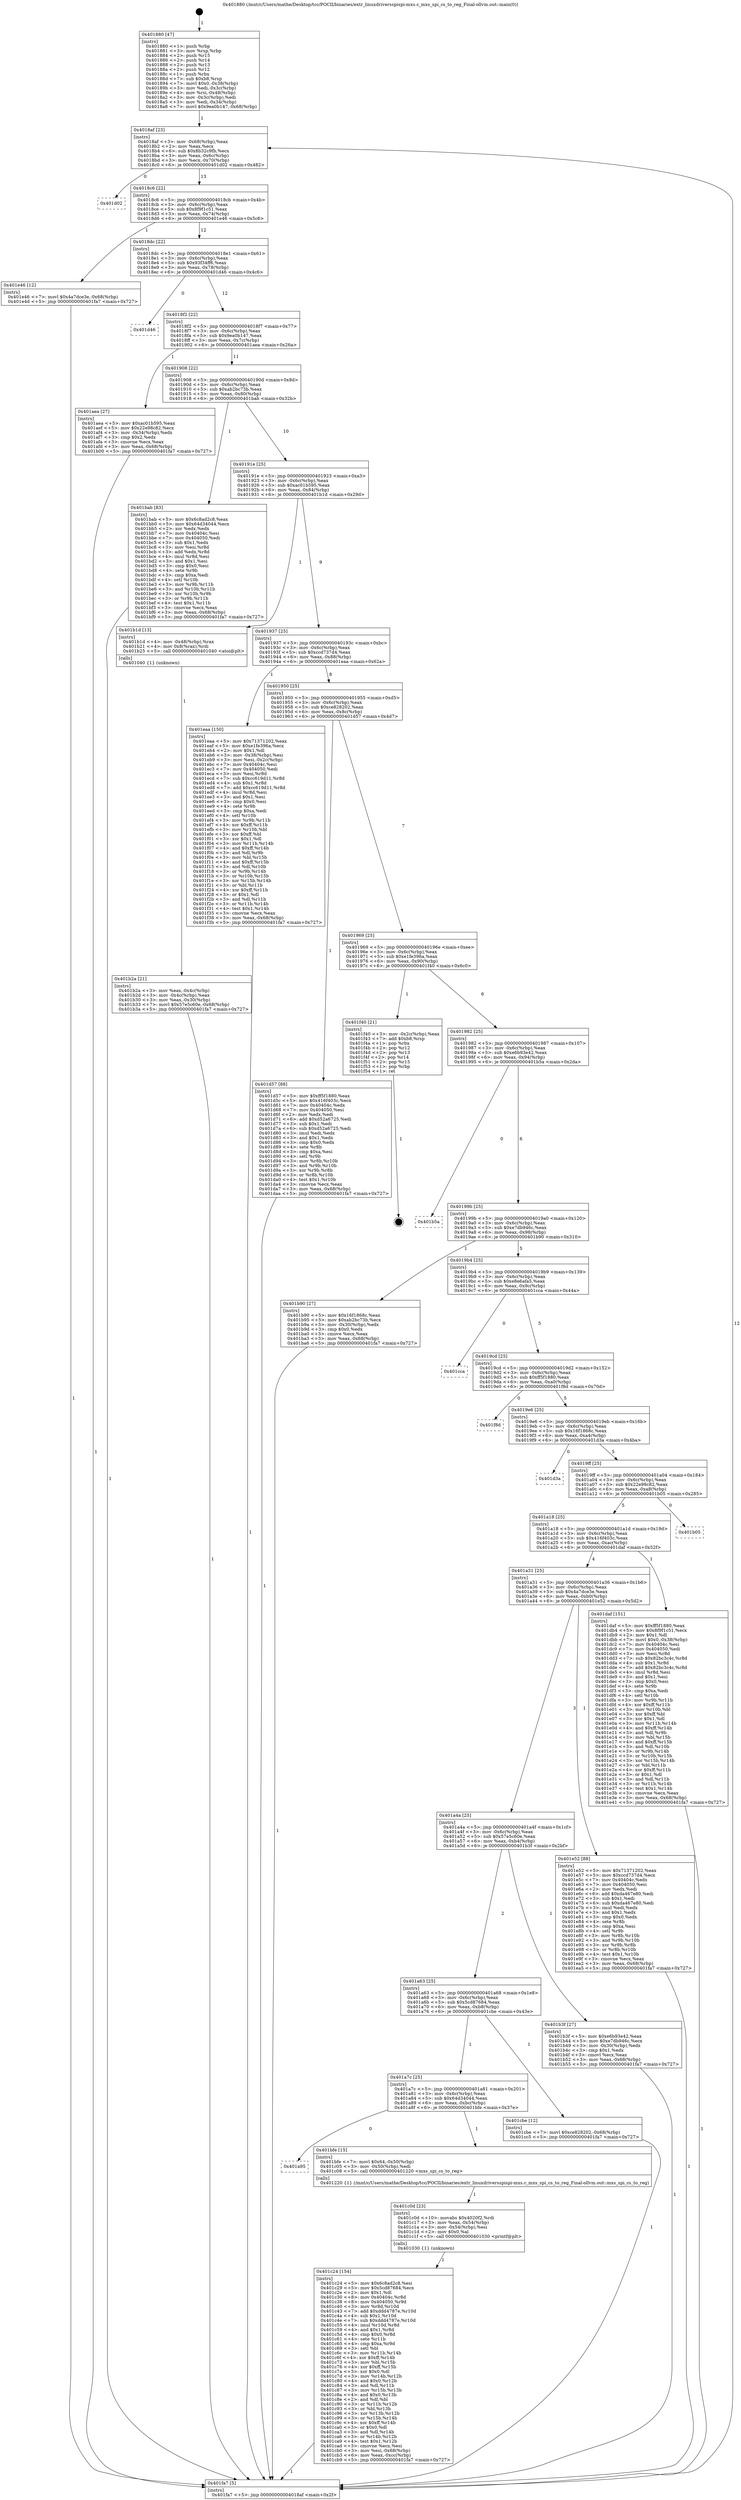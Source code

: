 digraph "0x401880" {
  label = "0x401880 (/mnt/c/Users/mathe/Desktop/tcc/POCII/binaries/extr_linuxdriversspispi-mxs.c_mxs_spi_cs_to_reg_Final-ollvm.out::main(0))"
  labelloc = "t"
  node[shape=record]

  Entry [label="",width=0.3,height=0.3,shape=circle,fillcolor=black,style=filled]
  "0x4018af" [label="{
     0x4018af [23]\l
     | [instrs]\l
     &nbsp;&nbsp;0x4018af \<+3\>: mov -0x68(%rbp),%eax\l
     &nbsp;&nbsp;0x4018b2 \<+2\>: mov %eax,%ecx\l
     &nbsp;&nbsp;0x4018b4 \<+6\>: sub $0x8b32c9fb,%ecx\l
     &nbsp;&nbsp;0x4018ba \<+3\>: mov %eax,-0x6c(%rbp)\l
     &nbsp;&nbsp;0x4018bd \<+3\>: mov %ecx,-0x70(%rbp)\l
     &nbsp;&nbsp;0x4018c0 \<+6\>: je 0000000000401d02 \<main+0x482\>\l
  }"]
  "0x401d02" [label="{
     0x401d02\l
  }", style=dashed]
  "0x4018c6" [label="{
     0x4018c6 [22]\l
     | [instrs]\l
     &nbsp;&nbsp;0x4018c6 \<+5\>: jmp 00000000004018cb \<main+0x4b\>\l
     &nbsp;&nbsp;0x4018cb \<+3\>: mov -0x6c(%rbp),%eax\l
     &nbsp;&nbsp;0x4018ce \<+5\>: sub $0x8f9f1c51,%eax\l
     &nbsp;&nbsp;0x4018d3 \<+3\>: mov %eax,-0x74(%rbp)\l
     &nbsp;&nbsp;0x4018d6 \<+6\>: je 0000000000401e46 \<main+0x5c6\>\l
  }"]
  Exit [label="",width=0.3,height=0.3,shape=circle,fillcolor=black,style=filled,peripheries=2]
  "0x401e46" [label="{
     0x401e46 [12]\l
     | [instrs]\l
     &nbsp;&nbsp;0x401e46 \<+7\>: movl $0x4a7dce3e,-0x68(%rbp)\l
     &nbsp;&nbsp;0x401e4d \<+5\>: jmp 0000000000401fa7 \<main+0x727\>\l
  }"]
  "0x4018dc" [label="{
     0x4018dc [22]\l
     | [instrs]\l
     &nbsp;&nbsp;0x4018dc \<+5\>: jmp 00000000004018e1 \<main+0x61\>\l
     &nbsp;&nbsp;0x4018e1 \<+3\>: mov -0x6c(%rbp),%eax\l
     &nbsp;&nbsp;0x4018e4 \<+5\>: sub $0x93f34ff6,%eax\l
     &nbsp;&nbsp;0x4018e9 \<+3\>: mov %eax,-0x78(%rbp)\l
     &nbsp;&nbsp;0x4018ec \<+6\>: je 0000000000401d46 \<main+0x4c6\>\l
  }"]
  "0x401c24" [label="{
     0x401c24 [154]\l
     | [instrs]\l
     &nbsp;&nbsp;0x401c24 \<+5\>: mov $0x6c8ad2c8,%esi\l
     &nbsp;&nbsp;0x401c29 \<+5\>: mov $0x5cd87684,%ecx\l
     &nbsp;&nbsp;0x401c2e \<+2\>: mov $0x1,%dl\l
     &nbsp;&nbsp;0x401c30 \<+8\>: mov 0x40404c,%r8d\l
     &nbsp;&nbsp;0x401c38 \<+8\>: mov 0x404050,%r9d\l
     &nbsp;&nbsp;0x401c40 \<+3\>: mov %r8d,%r10d\l
     &nbsp;&nbsp;0x401c43 \<+7\>: add $0xddd4787e,%r10d\l
     &nbsp;&nbsp;0x401c4a \<+4\>: sub $0x1,%r10d\l
     &nbsp;&nbsp;0x401c4e \<+7\>: sub $0xddd4787e,%r10d\l
     &nbsp;&nbsp;0x401c55 \<+4\>: imul %r10d,%r8d\l
     &nbsp;&nbsp;0x401c59 \<+4\>: and $0x1,%r8d\l
     &nbsp;&nbsp;0x401c5d \<+4\>: cmp $0x0,%r8d\l
     &nbsp;&nbsp;0x401c61 \<+4\>: sete %r11b\l
     &nbsp;&nbsp;0x401c65 \<+4\>: cmp $0xa,%r9d\l
     &nbsp;&nbsp;0x401c69 \<+3\>: setl %bl\l
     &nbsp;&nbsp;0x401c6c \<+3\>: mov %r11b,%r14b\l
     &nbsp;&nbsp;0x401c6f \<+4\>: xor $0xff,%r14b\l
     &nbsp;&nbsp;0x401c73 \<+3\>: mov %bl,%r15b\l
     &nbsp;&nbsp;0x401c76 \<+4\>: xor $0xff,%r15b\l
     &nbsp;&nbsp;0x401c7a \<+3\>: xor $0x0,%dl\l
     &nbsp;&nbsp;0x401c7d \<+3\>: mov %r14b,%r12b\l
     &nbsp;&nbsp;0x401c80 \<+4\>: and $0x0,%r12b\l
     &nbsp;&nbsp;0x401c84 \<+3\>: and %dl,%r11b\l
     &nbsp;&nbsp;0x401c87 \<+3\>: mov %r15b,%r13b\l
     &nbsp;&nbsp;0x401c8a \<+4\>: and $0x0,%r13b\l
     &nbsp;&nbsp;0x401c8e \<+2\>: and %dl,%bl\l
     &nbsp;&nbsp;0x401c90 \<+3\>: or %r11b,%r12b\l
     &nbsp;&nbsp;0x401c93 \<+3\>: or %bl,%r13b\l
     &nbsp;&nbsp;0x401c96 \<+3\>: xor %r13b,%r12b\l
     &nbsp;&nbsp;0x401c99 \<+3\>: or %r15b,%r14b\l
     &nbsp;&nbsp;0x401c9c \<+4\>: xor $0xff,%r14b\l
     &nbsp;&nbsp;0x401ca0 \<+3\>: or $0x0,%dl\l
     &nbsp;&nbsp;0x401ca3 \<+3\>: and %dl,%r14b\l
     &nbsp;&nbsp;0x401ca6 \<+3\>: or %r14b,%r12b\l
     &nbsp;&nbsp;0x401ca9 \<+4\>: test $0x1,%r12b\l
     &nbsp;&nbsp;0x401cad \<+3\>: cmovne %ecx,%esi\l
     &nbsp;&nbsp;0x401cb0 \<+3\>: mov %esi,-0x68(%rbp)\l
     &nbsp;&nbsp;0x401cb3 \<+6\>: mov %eax,-0xcc(%rbp)\l
     &nbsp;&nbsp;0x401cb9 \<+5\>: jmp 0000000000401fa7 \<main+0x727\>\l
  }"]
  "0x401d46" [label="{
     0x401d46\l
  }", style=dashed]
  "0x4018f2" [label="{
     0x4018f2 [22]\l
     | [instrs]\l
     &nbsp;&nbsp;0x4018f2 \<+5\>: jmp 00000000004018f7 \<main+0x77\>\l
     &nbsp;&nbsp;0x4018f7 \<+3\>: mov -0x6c(%rbp),%eax\l
     &nbsp;&nbsp;0x4018fa \<+5\>: sub $0x9ea0b147,%eax\l
     &nbsp;&nbsp;0x4018ff \<+3\>: mov %eax,-0x7c(%rbp)\l
     &nbsp;&nbsp;0x401902 \<+6\>: je 0000000000401aea \<main+0x26a\>\l
  }"]
  "0x401c0d" [label="{
     0x401c0d [23]\l
     | [instrs]\l
     &nbsp;&nbsp;0x401c0d \<+10\>: movabs $0x4020f2,%rdi\l
     &nbsp;&nbsp;0x401c17 \<+3\>: mov %eax,-0x54(%rbp)\l
     &nbsp;&nbsp;0x401c1a \<+3\>: mov -0x54(%rbp),%esi\l
     &nbsp;&nbsp;0x401c1d \<+2\>: mov $0x0,%al\l
     &nbsp;&nbsp;0x401c1f \<+5\>: call 0000000000401030 \<printf@plt\>\l
     | [calls]\l
     &nbsp;&nbsp;0x401030 \{1\} (unknown)\l
  }"]
  "0x401aea" [label="{
     0x401aea [27]\l
     | [instrs]\l
     &nbsp;&nbsp;0x401aea \<+5\>: mov $0xac01b595,%eax\l
     &nbsp;&nbsp;0x401aef \<+5\>: mov $0x22e98c82,%ecx\l
     &nbsp;&nbsp;0x401af4 \<+3\>: mov -0x34(%rbp),%edx\l
     &nbsp;&nbsp;0x401af7 \<+3\>: cmp $0x2,%edx\l
     &nbsp;&nbsp;0x401afa \<+3\>: cmovne %ecx,%eax\l
     &nbsp;&nbsp;0x401afd \<+3\>: mov %eax,-0x68(%rbp)\l
     &nbsp;&nbsp;0x401b00 \<+5\>: jmp 0000000000401fa7 \<main+0x727\>\l
  }"]
  "0x401908" [label="{
     0x401908 [22]\l
     | [instrs]\l
     &nbsp;&nbsp;0x401908 \<+5\>: jmp 000000000040190d \<main+0x8d\>\l
     &nbsp;&nbsp;0x40190d \<+3\>: mov -0x6c(%rbp),%eax\l
     &nbsp;&nbsp;0x401910 \<+5\>: sub $0xab2bc73b,%eax\l
     &nbsp;&nbsp;0x401915 \<+3\>: mov %eax,-0x80(%rbp)\l
     &nbsp;&nbsp;0x401918 \<+6\>: je 0000000000401bab \<main+0x32b\>\l
  }"]
  "0x401fa7" [label="{
     0x401fa7 [5]\l
     | [instrs]\l
     &nbsp;&nbsp;0x401fa7 \<+5\>: jmp 00000000004018af \<main+0x2f\>\l
  }"]
  "0x401880" [label="{
     0x401880 [47]\l
     | [instrs]\l
     &nbsp;&nbsp;0x401880 \<+1\>: push %rbp\l
     &nbsp;&nbsp;0x401881 \<+3\>: mov %rsp,%rbp\l
     &nbsp;&nbsp;0x401884 \<+2\>: push %r15\l
     &nbsp;&nbsp;0x401886 \<+2\>: push %r14\l
     &nbsp;&nbsp;0x401888 \<+2\>: push %r13\l
     &nbsp;&nbsp;0x40188a \<+2\>: push %r12\l
     &nbsp;&nbsp;0x40188c \<+1\>: push %rbx\l
     &nbsp;&nbsp;0x40188d \<+7\>: sub $0xb8,%rsp\l
     &nbsp;&nbsp;0x401894 \<+7\>: movl $0x0,-0x38(%rbp)\l
     &nbsp;&nbsp;0x40189b \<+3\>: mov %edi,-0x3c(%rbp)\l
     &nbsp;&nbsp;0x40189e \<+4\>: mov %rsi,-0x48(%rbp)\l
     &nbsp;&nbsp;0x4018a2 \<+3\>: mov -0x3c(%rbp),%edi\l
     &nbsp;&nbsp;0x4018a5 \<+3\>: mov %edi,-0x34(%rbp)\l
     &nbsp;&nbsp;0x4018a8 \<+7\>: movl $0x9ea0b147,-0x68(%rbp)\l
  }"]
  "0x401a95" [label="{
     0x401a95\l
  }", style=dashed]
  "0x401bab" [label="{
     0x401bab [83]\l
     | [instrs]\l
     &nbsp;&nbsp;0x401bab \<+5\>: mov $0x6c8ad2c8,%eax\l
     &nbsp;&nbsp;0x401bb0 \<+5\>: mov $0x64d34044,%ecx\l
     &nbsp;&nbsp;0x401bb5 \<+2\>: xor %edx,%edx\l
     &nbsp;&nbsp;0x401bb7 \<+7\>: mov 0x40404c,%esi\l
     &nbsp;&nbsp;0x401bbe \<+7\>: mov 0x404050,%edi\l
     &nbsp;&nbsp;0x401bc5 \<+3\>: sub $0x1,%edx\l
     &nbsp;&nbsp;0x401bc8 \<+3\>: mov %esi,%r8d\l
     &nbsp;&nbsp;0x401bcb \<+3\>: add %edx,%r8d\l
     &nbsp;&nbsp;0x401bce \<+4\>: imul %r8d,%esi\l
     &nbsp;&nbsp;0x401bd2 \<+3\>: and $0x1,%esi\l
     &nbsp;&nbsp;0x401bd5 \<+3\>: cmp $0x0,%esi\l
     &nbsp;&nbsp;0x401bd8 \<+4\>: sete %r9b\l
     &nbsp;&nbsp;0x401bdc \<+3\>: cmp $0xa,%edi\l
     &nbsp;&nbsp;0x401bdf \<+4\>: setl %r10b\l
     &nbsp;&nbsp;0x401be3 \<+3\>: mov %r9b,%r11b\l
     &nbsp;&nbsp;0x401be6 \<+3\>: and %r10b,%r11b\l
     &nbsp;&nbsp;0x401be9 \<+3\>: xor %r10b,%r9b\l
     &nbsp;&nbsp;0x401bec \<+3\>: or %r9b,%r11b\l
     &nbsp;&nbsp;0x401bef \<+4\>: test $0x1,%r11b\l
     &nbsp;&nbsp;0x401bf3 \<+3\>: cmovne %ecx,%eax\l
     &nbsp;&nbsp;0x401bf6 \<+3\>: mov %eax,-0x68(%rbp)\l
     &nbsp;&nbsp;0x401bf9 \<+5\>: jmp 0000000000401fa7 \<main+0x727\>\l
  }"]
  "0x40191e" [label="{
     0x40191e [25]\l
     | [instrs]\l
     &nbsp;&nbsp;0x40191e \<+5\>: jmp 0000000000401923 \<main+0xa3\>\l
     &nbsp;&nbsp;0x401923 \<+3\>: mov -0x6c(%rbp),%eax\l
     &nbsp;&nbsp;0x401926 \<+5\>: sub $0xac01b595,%eax\l
     &nbsp;&nbsp;0x40192b \<+6\>: mov %eax,-0x84(%rbp)\l
     &nbsp;&nbsp;0x401931 \<+6\>: je 0000000000401b1d \<main+0x29d\>\l
  }"]
  "0x401bfe" [label="{
     0x401bfe [15]\l
     | [instrs]\l
     &nbsp;&nbsp;0x401bfe \<+7\>: movl $0x64,-0x50(%rbp)\l
     &nbsp;&nbsp;0x401c05 \<+3\>: mov -0x50(%rbp),%edi\l
     &nbsp;&nbsp;0x401c08 \<+5\>: call 0000000000401220 \<mxs_spi_cs_to_reg\>\l
     | [calls]\l
     &nbsp;&nbsp;0x401220 \{1\} (/mnt/c/Users/mathe/Desktop/tcc/POCII/binaries/extr_linuxdriversspispi-mxs.c_mxs_spi_cs_to_reg_Final-ollvm.out::mxs_spi_cs_to_reg)\l
  }"]
  "0x401b1d" [label="{
     0x401b1d [13]\l
     | [instrs]\l
     &nbsp;&nbsp;0x401b1d \<+4\>: mov -0x48(%rbp),%rax\l
     &nbsp;&nbsp;0x401b21 \<+4\>: mov 0x8(%rax),%rdi\l
     &nbsp;&nbsp;0x401b25 \<+5\>: call 0000000000401040 \<atoi@plt\>\l
     | [calls]\l
     &nbsp;&nbsp;0x401040 \{1\} (unknown)\l
  }"]
  "0x401937" [label="{
     0x401937 [25]\l
     | [instrs]\l
     &nbsp;&nbsp;0x401937 \<+5\>: jmp 000000000040193c \<main+0xbc\>\l
     &nbsp;&nbsp;0x40193c \<+3\>: mov -0x6c(%rbp),%eax\l
     &nbsp;&nbsp;0x40193f \<+5\>: sub $0xccd737d4,%eax\l
     &nbsp;&nbsp;0x401944 \<+6\>: mov %eax,-0x88(%rbp)\l
     &nbsp;&nbsp;0x40194a \<+6\>: je 0000000000401eaa \<main+0x62a\>\l
  }"]
  "0x401b2a" [label="{
     0x401b2a [21]\l
     | [instrs]\l
     &nbsp;&nbsp;0x401b2a \<+3\>: mov %eax,-0x4c(%rbp)\l
     &nbsp;&nbsp;0x401b2d \<+3\>: mov -0x4c(%rbp),%eax\l
     &nbsp;&nbsp;0x401b30 \<+3\>: mov %eax,-0x30(%rbp)\l
     &nbsp;&nbsp;0x401b33 \<+7\>: movl $0x57e5c60e,-0x68(%rbp)\l
     &nbsp;&nbsp;0x401b3a \<+5\>: jmp 0000000000401fa7 \<main+0x727\>\l
  }"]
  "0x401a7c" [label="{
     0x401a7c [25]\l
     | [instrs]\l
     &nbsp;&nbsp;0x401a7c \<+5\>: jmp 0000000000401a81 \<main+0x201\>\l
     &nbsp;&nbsp;0x401a81 \<+3\>: mov -0x6c(%rbp),%eax\l
     &nbsp;&nbsp;0x401a84 \<+5\>: sub $0x64d34044,%eax\l
     &nbsp;&nbsp;0x401a89 \<+6\>: mov %eax,-0xbc(%rbp)\l
     &nbsp;&nbsp;0x401a8f \<+6\>: je 0000000000401bfe \<main+0x37e\>\l
  }"]
  "0x401eaa" [label="{
     0x401eaa [150]\l
     | [instrs]\l
     &nbsp;&nbsp;0x401eaa \<+5\>: mov $0x71371202,%eax\l
     &nbsp;&nbsp;0x401eaf \<+5\>: mov $0xe1fe396a,%ecx\l
     &nbsp;&nbsp;0x401eb4 \<+2\>: mov $0x1,%dl\l
     &nbsp;&nbsp;0x401eb6 \<+3\>: mov -0x38(%rbp),%esi\l
     &nbsp;&nbsp;0x401eb9 \<+3\>: mov %esi,-0x2c(%rbp)\l
     &nbsp;&nbsp;0x401ebc \<+7\>: mov 0x40404c,%esi\l
     &nbsp;&nbsp;0x401ec3 \<+7\>: mov 0x404050,%edi\l
     &nbsp;&nbsp;0x401eca \<+3\>: mov %esi,%r8d\l
     &nbsp;&nbsp;0x401ecd \<+7\>: sub $0xcc619d11,%r8d\l
     &nbsp;&nbsp;0x401ed4 \<+4\>: sub $0x1,%r8d\l
     &nbsp;&nbsp;0x401ed8 \<+7\>: add $0xcc619d11,%r8d\l
     &nbsp;&nbsp;0x401edf \<+4\>: imul %r8d,%esi\l
     &nbsp;&nbsp;0x401ee3 \<+3\>: and $0x1,%esi\l
     &nbsp;&nbsp;0x401ee6 \<+3\>: cmp $0x0,%esi\l
     &nbsp;&nbsp;0x401ee9 \<+4\>: sete %r9b\l
     &nbsp;&nbsp;0x401eed \<+3\>: cmp $0xa,%edi\l
     &nbsp;&nbsp;0x401ef0 \<+4\>: setl %r10b\l
     &nbsp;&nbsp;0x401ef4 \<+3\>: mov %r9b,%r11b\l
     &nbsp;&nbsp;0x401ef7 \<+4\>: xor $0xff,%r11b\l
     &nbsp;&nbsp;0x401efb \<+3\>: mov %r10b,%bl\l
     &nbsp;&nbsp;0x401efe \<+3\>: xor $0xff,%bl\l
     &nbsp;&nbsp;0x401f01 \<+3\>: xor $0x1,%dl\l
     &nbsp;&nbsp;0x401f04 \<+3\>: mov %r11b,%r14b\l
     &nbsp;&nbsp;0x401f07 \<+4\>: and $0xff,%r14b\l
     &nbsp;&nbsp;0x401f0b \<+3\>: and %dl,%r9b\l
     &nbsp;&nbsp;0x401f0e \<+3\>: mov %bl,%r15b\l
     &nbsp;&nbsp;0x401f11 \<+4\>: and $0xff,%r15b\l
     &nbsp;&nbsp;0x401f15 \<+3\>: and %dl,%r10b\l
     &nbsp;&nbsp;0x401f18 \<+3\>: or %r9b,%r14b\l
     &nbsp;&nbsp;0x401f1b \<+3\>: or %r10b,%r15b\l
     &nbsp;&nbsp;0x401f1e \<+3\>: xor %r15b,%r14b\l
     &nbsp;&nbsp;0x401f21 \<+3\>: or %bl,%r11b\l
     &nbsp;&nbsp;0x401f24 \<+4\>: xor $0xff,%r11b\l
     &nbsp;&nbsp;0x401f28 \<+3\>: or $0x1,%dl\l
     &nbsp;&nbsp;0x401f2b \<+3\>: and %dl,%r11b\l
     &nbsp;&nbsp;0x401f2e \<+3\>: or %r11b,%r14b\l
     &nbsp;&nbsp;0x401f31 \<+4\>: test $0x1,%r14b\l
     &nbsp;&nbsp;0x401f35 \<+3\>: cmovne %ecx,%eax\l
     &nbsp;&nbsp;0x401f38 \<+3\>: mov %eax,-0x68(%rbp)\l
     &nbsp;&nbsp;0x401f3b \<+5\>: jmp 0000000000401fa7 \<main+0x727\>\l
  }"]
  "0x401950" [label="{
     0x401950 [25]\l
     | [instrs]\l
     &nbsp;&nbsp;0x401950 \<+5\>: jmp 0000000000401955 \<main+0xd5\>\l
     &nbsp;&nbsp;0x401955 \<+3\>: mov -0x6c(%rbp),%eax\l
     &nbsp;&nbsp;0x401958 \<+5\>: sub $0xce828202,%eax\l
     &nbsp;&nbsp;0x40195d \<+6\>: mov %eax,-0x8c(%rbp)\l
     &nbsp;&nbsp;0x401963 \<+6\>: je 0000000000401d57 \<main+0x4d7\>\l
  }"]
  "0x401cbe" [label="{
     0x401cbe [12]\l
     | [instrs]\l
     &nbsp;&nbsp;0x401cbe \<+7\>: movl $0xce828202,-0x68(%rbp)\l
     &nbsp;&nbsp;0x401cc5 \<+5\>: jmp 0000000000401fa7 \<main+0x727\>\l
  }"]
  "0x401d57" [label="{
     0x401d57 [88]\l
     | [instrs]\l
     &nbsp;&nbsp;0x401d57 \<+5\>: mov $0xff5f1880,%eax\l
     &nbsp;&nbsp;0x401d5c \<+5\>: mov $0x416f403c,%ecx\l
     &nbsp;&nbsp;0x401d61 \<+7\>: mov 0x40404c,%edx\l
     &nbsp;&nbsp;0x401d68 \<+7\>: mov 0x404050,%esi\l
     &nbsp;&nbsp;0x401d6f \<+2\>: mov %edx,%edi\l
     &nbsp;&nbsp;0x401d71 \<+6\>: add $0xd52a6725,%edi\l
     &nbsp;&nbsp;0x401d77 \<+3\>: sub $0x1,%edi\l
     &nbsp;&nbsp;0x401d7a \<+6\>: sub $0xd52a6725,%edi\l
     &nbsp;&nbsp;0x401d80 \<+3\>: imul %edi,%edx\l
     &nbsp;&nbsp;0x401d83 \<+3\>: and $0x1,%edx\l
     &nbsp;&nbsp;0x401d86 \<+3\>: cmp $0x0,%edx\l
     &nbsp;&nbsp;0x401d89 \<+4\>: sete %r8b\l
     &nbsp;&nbsp;0x401d8d \<+3\>: cmp $0xa,%esi\l
     &nbsp;&nbsp;0x401d90 \<+4\>: setl %r9b\l
     &nbsp;&nbsp;0x401d94 \<+3\>: mov %r8b,%r10b\l
     &nbsp;&nbsp;0x401d97 \<+3\>: and %r9b,%r10b\l
     &nbsp;&nbsp;0x401d9a \<+3\>: xor %r9b,%r8b\l
     &nbsp;&nbsp;0x401d9d \<+3\>: or %r8b,%r10b\l
     &nbsp;&nbsp;0x401da0 \<+4\>: test $0x1,%r10b\l
     &nbsp;&nbsp;0x401da4 \<+3\>: cmovne %ecx,%eax\l
     &nbsp;&nbsp;0x401da7 \<+3\>: mov %eax,-0x68(%rbp)\l
     &nbsp;&nbsp;0x401daa \<+5\>: jmp 0000000000401fa7 \<main+0x727\>\l
  }"]
  "0x401969" [label="{
     0x401969 [25]\l
     | [instrs]\l
     &nbsp;&nbsp;0x401969 \<+5\>: jmp 000000000040196e \<main+0xee\>\l
     &nbsp;&nbsp;0x40196e \<+3\>: mov -0x6c(%rbp),%eax\l
     &nbsp;&nbsp;0x401971 \<+5\>: sub $0xe1fe396a,%eax\l
     &nbsp;&nbsp;0x401976 \<+6\>: mov %eax,-0x90(%rbp)\l
     &nbsp;&nbsp;0x40197c \<+6\>: je 0000000000401f40 \<main+0x6c0\>\l
  }"]
  "0x401a63" [label="{
     0x401a63 [25]\l
     | [instrs]\l
     &nbsp;&nbsp;0x401a63 \<+5\>: jmp 0000000000401a68 \<main+0x1e8\>\l
     &nbsp;&nbsp;0x401a68 \<+3\>: mov -0x6c(%rbp),%eax\l
     &nbsp;&nbsp;0x401a6b \<+5\>: sub $0x5cd87684,%eax\l
     &nbsp;&nbsp;0x401a70 \<+6\>: mov %eax,-0xb8(%rbp)\l
     &nbsp;&nbsp;0x401a76 \<+6\>: je 0000000000401cbe \<main+0x43e\>\l
  }"]
  "0x401f40" [label="{
     0x401f40 [21]\l
     | [instrs]\l
     &nbsp;&nbsp;0x401f40 \<+3\>: mov -0x2c(%rbp),%eax\l
     &nbsp;&nbsp;0x401f43 \<+7\>: add $0xb8,%rsp\l
     &nbsp;&nbsp;0x401f4a \<+1\>: pop %rbx\l
     &nbsp;&nbsp;0x401f4b \<+2\>: pop %r12\l
     &nbsp;&nbsp;0x401f4d \<+2\>: pop %r13\l
     &nbsp;&nbsp;0x401f4f \<+2\>: pop %r14\l
     &nbsp;&nbsp;0x401f51 \<+2\>: pop %r15\l
     &nbsp;&nbsp;0x401f53 \<+1\>: pop %rbp\l
     &nbsp;&nbsp;0x401f54 \<+1\>: ret\l
  }"]
  "0x401982" [label="{
     0x401982 [25]\l
     | [instrs]\l
     &nbsp;&nbsp;0x401982 \<+5\>: jmp 0000000000401987 \<main+0x107\>\l
     &nbsp;&nbsp;0x401987 \<+3\>: mov -0x6c(%rbp),%eax\l
     &nbsp;&nbsp;0x40198a \<+5\>: sub $0xe6b93e42,%eax\l
     &nbsp;&nbsp;0x40198f \<+6\>: mov %eax,-0x94(%rbp)\l
     &nbsp;&nbsp;0x401995 \<+6\>: je 0000000000401b5a \<main+0x2da\>\l
  }"]
  "0x401b3f" [label="{
     0x401b3f [27]\l
     | [instrs]\l
     &nbsp;&nbsp;0x401b3f \<+5\>: mov $0xe6b93e42,%eax\l
     &nbsp;&nbsp;0x401b44 \<+5\>: mov $0xe7db946c,%ecx\l
     &nbsp;&nbsp;0x401b49 \<+3\>: mov -0x30(%rbp),%edx\l
     &nbsp;&nbsp;0x401b4c \<+3\>: cmp $0x1,%edx\l
     &nbsp;&nbsp;0x401b4f \<+3\>: cmovl %ecx,%eax\l
     &nbsp;&nbsp;0x401b52 \<+3\>: mov %eax,-0x68(%rbp)\l
     &nbsp;&nbsp;0x401b55 \<+5\>: jmp 0000000000401fa7 \<main+0x727\>\l
  }"]
  "0x401b5a" [label="{
     0x401b5a\l
  }", style=dashed]
  "0x40199b" [label="{
     0x40199b [25]\l
     | [instrs]\l
     &nbsp;&nbsp;0x40199b \<+5\>: jmp 00000000004019a0 \<main+0x120\>\l
     &nbsp;&nbsp;0x4019a0 \<+3\>: mov -0x6c(%rbp),%eax\l
     &nbsp;&nbsp;0x4019a3 \<+5\>: sub $0xe7db946c,%eax\l
     &nbsp;&nbsp;0x4019a8 \<+6\>: mov %eax,-0x98(%rbp)\l
     &nbsp;&nbsp;0x4019ae \<+6\>: je 0000000000401b90 \<main+0x310\>\l
  }"]
  "0x401a4a" [label="{
     0x401a4a [25]\l
     | [instrs]\l
     &nbsp;&nbsp;0x401a4a \<+5\>: jmp 0000000000401a4f \<main+0x1cf\>\l
     &nbsp;&nbsp;0x401a4f \<+3\>: mov -0x6c(%rbp),%eax\l
     &nbsp;&nbsp;0x401a52 \<+5\>: sub $0x57e5c60e,%eax\l
     &nbsp;&nbsp;0x401a57 \<+6\>: mov %eax,-0xb4(%rbp)\l
     &nbsp;&nbsp;0x401a5d \<+6\>: je 0000000000401b3f \<main+0x2bf\>\l
  }"]
  "0x401b90" [label="{
     0x401b90 [27]\l
     | [instrs]\l
     &nbsp;&nbsp;0x401b90 \<+5\>: mov $0x16f1868c,%eax\l
     &nbsp;&nbsp;0x401b95 \<+5\>: mov $0xab2bc73b,%ecx\l
     &nbsp;&nbsp;0x401b9a \<+3\>: mov -0x30(%rbp),%edx\l
     &nbsp;&nbsp;0x401b9d \<+3\>: cmp $0x0,%edx\l
     &nbsp;&nbsp;0x401ba0 \<+3\>: cmove %ecx,%eax\l
     &nbsp;&nbsp;0x401ba3 \<+3\>: mov %eax,-0x68(%rbp)\l
     &nbsp;&nbsp;0x401ba6 \<+5\>: jmp 0000000000401fa7 \<main+0x727\>\l
  }"]
  "0x4019b4" [label="{
     0x4019b4 [25]\l
     | [instrs]\l
     &nbsp;&nbsp;0x4019b4 \<+5\>: jmp 00000000004019b9 \<main+0x139\>\l
     &nbsp;&nbsp;0x4019b9 \<+3\>: mov -0x6c(%rbp),%eax\l
     &nbsp;&nbsp;0x4019bc \<+5\>: sub $0xe8e6afa5,%eax\l
     &nbsp;&nbsp;0x4019c1 \<+6\>: mov %eax,-0x9c(%rbp)\l
     &nbsp;&nbsp;0x4019c7 \<+6\>: je 0000000000401cca \<main+0x44a\>\l
  }"]
  "0x401e52" [label="{
     0x401e52 [88]\l
     | [instrs]\l
     &nbsp;&nbsp;0x401e52 \<+5\>: mov $0x71371202,%eax\l
     &nbsp;&nbsp;0x401e57 \<+5\>: mov $0xccd737d4,%ecx\l
     &nbsp;&nbsp;0x401e5c \<+7\>: mov 0x40404c,%edx\l
     &nbsp;&nbsp;0x401e63 \<+7\>: mov 0x404050,%esi\l
     &nbsp;&nbsp;0x401e6a \<+2\>: mov %edx,%edi\l
     &nbsp;&nbsp;0x401e6c \<+6\>: add $0xda467e80,%edi\l
     &nbsp;&nbsp;0x401e72 \<+3\>: sub $0x1,%edi\l
     &nbsp;&nbsp;0x401e75 \<+6\>: sub $0xda467e80,%edi\l
     &nbsp;&nbsp;0x401e7b \<+3\>: imul %edi,%edx\l
     &nbsp;&nbsp;0x401e7e \<+3\>: and $0x1,%edx\l
     &nbsp;&nbsp;0x401e81 \<+3\>: cmp $0x0,%edx\l
     &nbsp;&nbsp;0x401e84 \<+4\>: sete %r8b\l
     &nbsp;&nbsp;0x401e88 \<+3\>: cmp $0xa,%esi\l
     &nbsp;&nbsp;0x401e8b \<+4\>: setl %r9b\l
     &nbsp;&nbsp;0x401e8f \<+3\>: mov %r8b,%r10b\l
     &nbsp;&nbsp;0x401e92 \<+3\>: and %r9b,%r10b\l
     &nbsp;&nbsp;0x401e95 \<+3\>: xor %r9b,%r8b\l
     &nbsp;&nbsp;0x401e98 \<+3\>: or %r8b,%r10b\l
     &nbsp;&nbsp;0x401e9b \<+4\>: test $0x1,%r10b\l
     &nbsp;&nbsp;0x401e9f \<+3\>: cmovne %ecx,%eax\l
     &nbsp;&nbsp;0x401ea2 \<+3\>: mov %eax,-0x68(%rbp)\l
     &nbsp;&nbsp;0x401ea5 \<+5\>: jmp 0000000000401fa7 \<main+0x727\>\l
  }"]
  "0x401cca" [label="{
     0x401cca\l
  }", style=dashed]
  "0x4019cd" [label="{
     0x4019cd [25]\l
     | [instrs]\l
     &nbsp;&nbsp;0x4019cd \<+5\>: jmp 00000000004019d2 \<main+0x152\>\l
     &nbsp;&nbsp;0x4019d2 \<+3\>: mov -0x6c(%rbp),%eax\l
     &nbsp;&nbsp;0x4019d5 \<+5\>: sub $0xff5f1880,%eax\l
     &nbsp;&nbsp;0x4019da \<+6\>: mov %eax,-0xa0(%rbp)\l
     &nbsp;&nbsp;0x4019e0 \<+6\>: je 0000000000401f8d \<main+0x70d\>\l
  }"]
  "0x401a31" [label="{
     0x401a31 [25]\l
     | [instrs]\l
     &nbsp;&nbsp;0x401a31 \<+5\>: jmp 0000000000401a36 \<main+0x1b6\>\l
     &nbsp;&nbsp;0x401a36 \<+3\>: mov -0x6c(%rbp),%eax\l
     &nbsp;&nbsp;0x401a39 \<+5\>: sub $0x4a7dce3e,%eax\l
     &nbsp;&nbsp;0x401a3e \<+6\>: mov %eax,-0xb0(%rbp)\l
     &nbsp;&nbsp;0x401a44 \<+6\>: je 0000000000401e52 \<main+0x5d2\>\l
  }"]
  "0x401f8d" [label="{
     0x401f8d\l
  }", style=dashed]
  "0x4019e6" [label="{
     0x4019e6 [25]\l
     | [instrs]\l
     &nbsp;&nbsp;0x4019e6 \<+5\>: jmp 00000000004019eb \<main+0x16b\>\l
     &nbsp;&nbsp;0x4019eb \<+3\>: mov -0x6c(%rbp),%eax\l
     &nbsp;&nbsp;0x4019ee \<+5\>: sub $0x16f1868c,%eax\l
     &nbsp;&nbsp;0x4019f3 \<+6\>: mov %eax,-0xa4(%rbp)\l
     &nbsp;&nbsp;0x4019f9 \<+6\>: je 0000000000401d3a \<main+0x4ba\>\l
  }"]
  "0x401daf" [label="{
     0x401daf [151]\l
     | [instrs]\l
     &nbsp;&nbsp;0x401daf \<+5\>: mov $0xff5f1880,%eax\l
     &nbsp;&nbsp;0x401db4 \<+5\>: mov $0x8f9f1c51,%ecx\l
     &nbsp;&nbsp;0x401db9 \<+2\>: mov $0x1,%dl\l
     &nbsp;&nbsp;0x401dbb \<+7\>: movl $0x0,-0x38(%rbp)\l
     &nbsp;&nbsp;0x401dc2 \<+7\>: mov 0x40404c,%esi\l
     &nbsp;&nbsp;0x401dc9 \<+7\>: mov 0x404050,%edi\l
     &nbsp;&nbsp;0x401dd0 \<+3\>: mov %esi,%r8d\l
     &nbsp;&nbsp;0x401dd3 \<+7\>: sub $0x82bc3c4c,%r8d\l
     &nbsp;&nbsp;0x401dda \<+4\>: sub $0x1,%r8d\l
     &nbsp;&nbsp;0x401dde \<+7\>: add $0x82bc3c4c,%r8d\l
     &nbsp;&nbsp;0x401de5 \<+4\>: imul %r8d,%esi\l
     &nbsp;&nbsp;0x401de9 \<+3\>: and $0x1,%esi\l
     &nbsp;&nbsp;0x401dec \<+3\>: cmp $0x0,%esi\l
     &nbsp;&nbsp;0x401def \<+4\>: sete %r9b\l
     &nbsp;&nbsp;0x401df3 \<+3\>: cmp $0xa,%edi\l
     &nbsp;&nbsp;0x401df6 \<+4\>: setl %r10b\l
     &nbsp;&nbsp;0x401dfa \<+3\>: mov %r9b,%r11b\l
     &nbsp;&nbsp;0x401dfd \<+4\>: xor $0xff,%r11b\l
     &nbsp;&nbsp;0x401e01 \<+3\>: mov %r10b,%bl\l
     &nbsp;&nbsp;0x401e04 \<+3\>: xor $0xff,%bl\l
     &nbsp;&nbsp;0x401e07 \<+3\>: xor $0x1,%dl\l
     &nbsp;&nbsp;0x401e0a \<+3\>: mov %r11b,%r14b\l
     &nbsp;&nbsp;0x401e0d \<+4\>: and $0xff,%r14b\l
     &nbsp;&nbsp;0x401e11 \<+3\>: and %dl,%r9b\l
     &nbsp;&nbsp;0x401e14 \<+3\>: mov %bl,%r15b\l
     &nbsp;&nbsp;0x401e17 \<+4\>: and $0xff,%r15b\l
     &nbsp;&nbsp;0x401e1b \<+3\>: and %dl,%r10b\l
     &nbsp;&nbsp;0x401e1e \<+3\>: or %r9b,%r14b\l
     &nbsp;&nbsp;0x401e21 \<+3\>: or %r10b,%r15b\l
     &nbsp;&nbsp;0x401e24 \<+3\>: xor %r15b,%r14b\l
     &nbsp;&nbsp;0x401e27 \<+3\>: or %bl,%r11b\l
     &nbsp;&nbsp;0x401e2a \<+4\>: xor $0xff,%r11b\l
     &nbsp;&nbsp;0x401e2e \<+3\>: or $0x1,%dl\l
     &nbsp;&nbsp;0x401e31 \<+3\>: and %dl,%r11b\l
     &nbsp;&nbsp;0x401e34 \<+3\>: or %r11b,%r14b\l
     &nbsp;&nbsp;0x401e37 \<+4\>: test $0x1,%r14b\l
     &nbsp;&nbsp;0x401e3b \<+3\>: cmovne %ecx,%eax\l
     &nbsp;&nbsp;0x401e3e \<+3\>: mov %eax,-0x68(%rbp)\l
     &nbsp;&nbsp;0x401e41 \<+5\>: jmp 0000000000401fa7 \<main+0x727\>\l
  }"]
  "0x401d3a" [label="{
     0x401d3a\l
  }", style=dashed]
  "0x4019ff" [label="{
     0x4019ff [25]\l
     | [instrs]\l
     &nbsp;&nbsp;0x4019ff \<+5\>: jmp 0000000000401a04 \<main+0x184\>\l
     &nbsp;&nbsp;0x401a04 \<+3\>: mov -0x6c(%rbp),%eax\l
     &nbsp;&nbsp;0x401a07 \<+5\>: sub $0x22e98c82,%eax\l
     &nbsp;&nbsp;0x401a0c \<+6\>: mov %eax,-0xa8(%rbp)\l
     &nbsp;&nbsp;0x401a12 \<+6\>: je 0000000000401b05 \<main+0x285\>\l
  }"]
  "0x401a18" [label="{
     0x401a18 [25]\l
     | [instrs]\l
     &nbsp;&nbsp;0x401a18 \<+5\>: jmp 0000000000401a1d \<main+0x19d\>\l
     &nbsp;&nbsp;0x401a1d \<+3\>: mov -0x6c(%rbp),%eax\l
     &nbsp;&nbsp;0x401a20 \<+5\>: sub $0x416f403c,%eax\l
     &nbsp;&nbsp;0x401a25 \<+6\>: mov %eax,-0xac(%rbp)\l
     &nbsp;&nbsp;0x401a2b \<+6\>: je 0000000000401daf \<main+0x52f\>\l
  }"]
  "0x401b05" [label="{
     0x401b05\l
  }", style=dashed]
  Entry -> "0x401880" [label=" 1"]
  "0x4018af" -> "0x401d02" [label=" 0"]
  "0x4018af" -> "0x4018c6" [label=" 13"]
  "0x401f40" -> Exit [label=" 1"]
  "0x4018c6" -> "0x401e46" [label=" 1"]
  "0x4018c6" -> "0x4018dc" [label=" 12"]
  "0x401eaa" -> "0x401fa7" [label=" 1"]
  "0x4018dc" -> "0x401d46" [label=" 0"]
  "0x4018dc" -> "0x4018f2" [label=" 12"]
  "0x401e52" -> "0x401fa7" [label=" 1"]
  "0x4018f2" -> "0x401aea" [label=" 1"]
  "0x4018f2" -> "0x401908" [label=" 11"]
  "0x401aea" -> "0x401fa7" [label=" 1"]
  "0x401880" -> "0x4018af" [label=" 1"]
  "0x401fa7" -> "0x4018af" [label=" 12"]
  "0x401e46" -> "0x401fa7" [label=" 1"]
  "0x401908" -> "0x401bab" [label=" 1"]
  "0x401908" -> "0x40191e" [label=" 10"]
  "0x401daf" -> "0x401fa7" [label=" 1"]
  "0x40191e" -> "0x401b1d" [label=" 1"]
  "0x40191e" -> "0x401937" [label=" 9"]
  "0x401b1d" -> "0x401b2a" [label=" 1"]
  "0x401b2a" -> "0x401fa7" [label=" 1"]
  "0x401d57" -> "0x401fa7" [label=" 1"]
  "0x401937" -> "0x401eaa" [label=" 1"]
  "0x401937" -> "0x401950" [label=" 8"]
  "0x401c24" -> "0x401fa7" [label=" 1"]
  "0x401950" -> "0x401d57" [label=" 1"]
  "0x401950" -> "0x401969" [label=" 7"]
  "0x401c0d" -> "0x401c24" [label=" 1"]
  "0x401969" -> "0x401f40" [label=" 1"]
  "0x401969" -> "0x401982" [label=" 6"]
  "0x401a7c" -> "0x401a95" [label=" 0"]
  "0x401982" -> "0x401b5a" [label=" 0"]
  "0x401982" -> "0x40199b" [label=" 6"]
  "0x401a7c" -> "0x401bfe" [label=" 1"]
  "0x40199b" -> "0x401b90" [label=" 1"]
  "0x40199b" -> "0x4019b4" [label=" 5"]
  "0x401a63" -> "0x401a7c" [label=" 1"]
  "0x4019b4" -> "0x401cca" [label=" 0"]
  "0x4019b4" -> "0x4019cd" [label=" 5"]
  "0x401a63" -> "0x401cbe" [label=" 1"]
  "0x4019cd" -> "0x401f8d" [label=" 0"]
  "0x4019cd" -> "0x4019e6" [label=" 5"]
  "0x401bab" -> "0x401fa7" [label=" 1"]
  "0x4019e6" -> "0x401d3a" [label=" 0"]
  "0x4019e6" -> "0x4019ff" [label=" 5"]
  "0x401b90" -> "0x401fa7" [label=" 1"]
  "0x4019ff" -> "0x401b05" [label=" 0"]
  "0x4019ff" -> "0x401a18" [label=" 5"]
  "0x401b3f" -> "0x401fa7" [label=" 1"]
  "0x401a18" -> "0x401daf" [label=" 1"]
  "0x401a18" -> "0x401a31" [label=" 4"]
  "0x401bfe" -> "0x401c0d" [label=" 1"]
  "0x401a31" -> "0x401e52" [label=" 1"]
  "0x401a31" -> "0x401a4a" [label=" 3"]
  "0x401cbe" -> "0x401fa7" [label=" 1"]
  "0x401a4a" -> "0x401b3f" [label=" 1"]
  "0x401a4a" -> "0x401a63" [label=" 2"]
}
